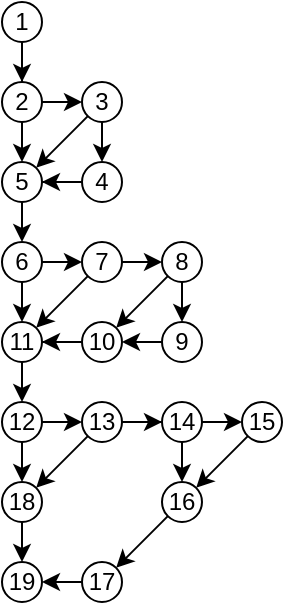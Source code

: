 <mxfile version="21.2.9" type="github">
  <diagram name="第 1 页" id="wM5cNZd2wgCHgp1O5KEM">
    <mxGraphModel dx="338" dy="333" grid="1" gridSize="10" guides="1" tooltips="1" connect="1" arrows="1" fold="1" page="1" pageScale="1" pageWidth="827" pageHeight="1169" math="0" shadow="0">
      <root>
        <mxCell id="0" />
        <mxCell id="1" parent="0" />
        <mxCell id="YwtGz2R04K_Di0VMPY7A-22" value="" style="edgeStyle=orthogonalEdgeStyle;rounded=0;orthogonalLoop=1;jettySize=auto;html=1;entryX=0.5;entryY=0;entryDx=0;entryDy=0;" edge="1" parent="1" source="YwtGz2R04K_Di0VMPY7A-2" target="YwtGz2R04K_Di0VMPY7A-5">
          <mxGeometry relative="1" as="geometry" />
        </mxCell>
        <mxCell id="YwtGz2R04K_Di0VMPY7A-2" value="1" style="ellipse;whiteSpace=wrap;html=1;aspect=fixed;" vertex="1" parent="1">
          <mxGeometry x="290" y="60" width="20" height="20" as="geometry" />
        </mxCell>
        <mxCell id="YwtGz2R04K_Di0VMPY7A-27" value="" style="edgeStyle=orthogonalEdgeStyle;rounded=0;orthogonalLoop=1;jettySize=auto;html=1;entryX=1;entryY=0.5;entryDx=0;entryDy=0;" edge="1" parent="1" source="YwtGz2R04K_Di0VMPY7A-3" target="YwtGz2R04K_Di0VMPY7A-6">
          <mxGeometry relative="1" as="geometry" />
        </mxCell>
        <mxCell id="YwtGz2R04K_Di0VMPY7A-3" value="4" style="ellipse;whiteSpace=wrap;html=1;aspect=fixed;" vertex="1" parent="1">
          <mxGeometry x="330" y="140" width="20" height="20" as="geometry" />
        </mxCell>
        <mxCell id="YwtGz2R04K_Di0VMPY7A-25" style="edgeStyle=orthogonalEdgeStyle;rounded=0;orthogonalLoop=1;jettySize=auto;html=1;exitX=0.5;exitY=1;exitDx=0;exitDy=0;entryX=0.5;entryY=0;entryDx=0;entryDy=0;" edge="1" parent="1" source="YwtGz2R04K_Di0VMPY7A-4" target="YwtGz2R04K_Di0VMPY7A-3">
          <mxGeometry relative="1" as="geometry" />
        </mxCell>
        <mxCell id="YwtGz2R04K_Di0VMPY7A-4" value="3" style="ellipse;whiteSpace=wrap;html=1;aspect=fixed;" vertex="1" parent="1">
          <mxGeometry x="330" y="100" width="20" height="20" as="geometry" />
        </mxCell>
        <mxCell id="YwtGz2R04K_Di0VMPY7A-23" style="edgeStyle=orthogonalEdgeStyle;rounded=0;orthogonalLoop=1;jettySize=auto;html=1;exitX=1;exitY=0.5;exitDx=0;exitDy=0;entryX=0;entryY=0.5;entryDx=0;entryDy=0;" edge="1" parent="1" source="YwtGz2R04K_Di0VMPY7A-5" target="YwtGz2R04K_Di0VMPY7A-4">
          <mxGeometry relative="1" as="geometry" />
        </mxCell>
        <mxCell id="YwtGz2R04K_Di0VMPY7A-24" style="edgeStyle=orthogonalEdgeStyle;rounded=0;orthogonalLoop=1;jettySize=auto;html=1;exitX=0.5;exitY=1;exitDx=0;exitDy=0;entryX=0.5;entryY=0;entryDx=0;entryDy=0;" edge="1" parent="1" source="YwtGz2R04K_Di0VMPY7A-5" target="YwtGz2R04K_Di0VMPY7A-6">
          <mxGeometry relative="1" as="geometry" />
        </mxCell>
        <mxCell id="YwtGz2R04K_Di0VMPY7A-5" value="2" style="ellipse;whiteSpace=wrap;html=1;aspect=fixed;" vertex="1" parent="1">
          <mxGeometry x="290" y="100" width="20" height="20" as="geometry" />
        </mxCell>
        <mxCell id="YwtGz2R04K_Di0VMPY7A-28" style="edgeStyle=orthogonalEdgeStyle;rounded=0;orthogonalLoop=1;jettySize=auto;html=1;exitX=0.5;exitY=1;exitDx=0;exitDy=0;entryX=0.5;entryY=0;entryDx=0;entryDy=0;" edge="1" parent="1" source="YwtGz2R04K_Di0VMPY7A-6" target="YwtGz2R04K_Di0VMPY7A-7">
          <mxGeometry relative="1" as="geometry" />
        </mxCell>
        <mxCell id="YwtGz2R04K_Di0VMPY7A-6" value="5" style="ellipse;whiteSpace=wrap;html=1;aspect=fixed;" vertex="1" parent="1">
          <mxGeometry x="290" y="140" width="20" height="20" as="geometry" />
        </mxCell>
        <mxCell id="YwtGz2R04K_Di0VMPY7A-29" style="edgeStyle=orthogonalEdgeStyle;rounded=0;orthogonalLoop=1;jettySize=auto;html=1;exitX=1;exitY=0.5;exitDx=0;exitDy=0;entryX=0;entryY=0.5;entryDx=0;entryDy=0;" edge="1" parent="1" source="YwtGz2R04K_Di0VMPY7A-7" target="YwtGz2R04K_Di0VMPY7A-8">
          <mxGeometry relative="1" as="geometry" />
        </mxCell>
        <mxCell id="YwtGz2R04K_Di0VMPY7A-32" style="edgeStyle=orthogonalEdgeStyle;rounded=0;orthogonalLoop=1;jettySize=auto;html=1;exitX=0.5;exitY=1;exitDx=0;exitDy=0;entryX=0.5;entryY=0;entryDx=0;entryDy=0;" edge="1" parent="1" source="YwtGz2R04K_Di0VMPY7A-7" target="YwtGz2R04K_Di0VMPY7A-12">
          <mxGeometry relative="1" as="geometry" />
        </mxCell>
        <mxCell id="YwtGz2R04K_Di0VMPY7A-7" value="6" style="ellipse;whiteSpace=wrap;html=1;aspect=fixed;" vertex="1" parent="1">
          <mxGeometry x="290" y="180" width="20" height="20" as="geometry" />
        </mxCell>
        <mxCell id="YwtGz2R04K_Di0VMPY7A-45" style="edgeStyle=orthogonalEdgeStyle;rounded=0;orthogonalLoop=1;jettySize=auto;html=1;exitX=1;exitY=0.5;exitDx=0;exitDy=0;entryX=0;entryY=0.5;entryDx=0;entryDy=0;" edge="1" parent="1" source="YwtGz2R04K_Di0VMPY7A-8" target="YwtGz2R04K_Di0VMPY7A-10">
          <mxGeometry relative="1" as="geometry" />
        </mxCell>
        <mxCell id="YwtGz2R04K_Di0VMPY7A-8" value="7" style="ellipse;whiteSpace=wrap;html=1;aspect=fixed;" vertex="1" parent="1">
          <mxGeometry x="330" y="180" width="20" height="20" as="geometry" />
        </mxCell>
        <mxCell id="YwtGz2R04K_Di0VMPY7A-51" style="edgeStyle=orthogonalEdgeStyle;rounded=0;orthogonalLoop=1;jettySize=auto;html=1;exitX=0;exitY=0.5;exitDx=0;exitDy=0;entryX=1;entryY=0.5;entryDx=0;entryDy=0;" edge="1" parent="1" source="YwtGz2R04K_Di0VMPY7A-9" target="YwtGz2R04K_Di0VMPY7A-11">
          <mxGeometry relative="1" as="geometry" />
        </mxCell>
        <mxCell id="YwtGz2R04K_Di0VMPY7A-9" value="9" style="ellipse;whiteSpace=wrap;html=1;aspect=fixed;" vertex="1" parent="1">
          <mxGeometry x="370" y="220" width="20" height="20" as="geometry" />
        </mxCell>
        <mxCell id="YwtGz2R04K_Di0VMPY7A-50" style="edgeStyle=orthogonalEdgeStyle;rounded=0;orthogonalLoop=1;jettySize=auto;html=1;exitX=0.5;exitY=1;exitDx=0;exitDy=0;entryX=0.5;entryY=0;entryDx=0;entryDy=0;" edge="1" parent="1" source="YwtGz2R04K_Di0VMPY7A-10" target="YwtGz2R04K_Di0VMPY7A-9">
          <mxGeometry relative="1" as="geometry" />
        </mxCell>
        <mxCell id="YwtGz2R04K_Di0VMPY7A-10" value="8" style="ellipse;whiteSpace=wrap;html=1;aspect=fixed;" vertex="1" parent="1">
          <mxGeometry x="370" y="180" width="20" height="20" as="geometry" />
        </mxCell>
        <mxCell id="YwtGz2R04K_Di0VMPY7A-33" style="edgeStyle=orthogonalEdgeStyle;rounded=0;orthogonalLoop=1;jettySize=auto;html=1;exitX=0;exitY=0.5;exitDx=0;exitDy=0;" edge="1" parent="1" source="YwtGz2R04K_Di0VMPY7A-11" target="YwtGz2R04K_Di0VMPY7A-12">
          <mxGeometry relative="1" as="geometry" />
        </mxCell>
        <mxCell id="YwtGz2R04K_Di0VMPY7A-11" value="10" style="ellipse;whiteSpace=wrap;html=1;aspect=fixed;" vertex="1" parent="1">
          <mxGeometry x="330" y="220" width="20" height="20" as="geometry" />
        </mxCell>
        <mxCell id="YwtGz2R04K_Di0VMPY7A-52" style="edgeStyle=orthogonalEdgeStyle;rounded=0;orthogonalLoop=1;jettySize=auto;html=1;exitX=0.5;exitY=1;exitDx=0;exitDy=0;entryX=0.5;entryY=0;entryDx=0;entryDy=0;" edge="1" parent="1" source="YwtGz2R04K_Di0VMPY7A-12" target="YwtGz2R04K_Di0VMPY7A-13">
          <mxGeometry relative="1" as="geometry" />
        </mxCell>
        <mxCell id="YwtGz2R04K_Di0VMPY7A-12" value="11" style="ellipse;whiteSpace=wrap;html=1;aspect=fixed;" vertex="1" parent="1">
          <mxGeometry x="290" y="220" width="20" height="20" as="geometry" />
        </mxCell>
        <mxCell id="YwtGz2R04K_Di0VMPY7A-53" style="edgeStyle=orthogonalEdgeStyle;rounded=0;orthogonalLoop=1;jettySize=auto;html=1;exitX=1;exitY=0.5;exitDx=0;exitDy=0;entryX=0;entryY=0.5;entryDx=0;entryDy=0;" edge="1" parent="1" source="YwtGz2R04K_Di0VMPY7A-13" target="YwtGz2R04K_Di0VMPY7A-14">
          <mxGeometry relative="1" as="geometry" />
        </mxCell>
        <mxCell id="YwtGz2R04K_Di0VMPY7A-59" style="edgeStyle=orthogonalEdgeStyle;rounded=0;orthogonalLoop=1;jettySize=auto;html=1;exitX=0.5;exitY=1;exitDx=0;exitDy=0;entryX=0.5;entryY=0;entryDx=0;entryDy=0;" edge="1" parent="1" source="YwtGz2R04K_Di0VMPY7A-13" target="YwtGz2R04K_Di0VMPY7A-19">
          <mxGeometry relative="1" as="geometry" />
        </mxCell>
        <mxCell id="YwtGz2R04K_Di0VMPY7A-13" value="12" style="ellipse;whiteSpace=wrap;html=1;aspect=fixed;" vertex="1" parent="1">
          <mxGeometry x="290" y="260" width="20" height="20" as="geometry" />
        </mxCell>
        <mxCell id="YwtGz2R04K_Di0VMPY7A-54" style="edgeStyle=orthogonalEdgeStyle;rounded=0;orthogonalLoop=1;jettySize=auto;html=1;exitX=1;exitY=0.5;exitDx=0;exitDy=0;" edge="1" parent="1" source="YwtGz2R04K_Di0VMPY7A-14" target="YwtGz2R04K_Di0VMPY7A-15">
          <mxGeometry relative="1" as="geometry" />
        </mxCell>
        <mxCell id="YwtGz2R04K_Di0VMPY7A-14" value="13" style="ellipse;whiteSpace=wrap;html=1;aspect=fixed;" vertex="1" parent="1">
          <mxGeometry x="330" y="260" width="20" height="20" as="geometry" />
        </mxCell>
        <mxCell id="YwtGz2R04K_Di0VMPY7A-55" style="edgeStyle=orthogonalEdgeStyle;rounded=0;orthogonalLoop=1;jettySize=auto;html=1;exitX=1;exitY=0.5;exitDx=0;exitDy=0;entryX=0;entryY=0.5;entryDx=0;entryDy=0;" edge="1" parent="1" source="YwtGz2R04K_Di0VMPY7A-15" target="YwtGz2R04K_Di0VMPY7A-16">
          <mxGeometry relative="1" as="geometry" />
        </mxCell>
        <mxCell id="YwtGz2R04K_Di0VMPY7A-62" style="edgeStyle=orthogonalEdgeStyle;rounded=0;orthogonalLoop=1;jettySize=auto;html=1;exitX=0.5;exitY=1;exitDx=0;exitDy=0;entryX=0.5;entryY=0;entryDx=0;entryDy=0;" edge="1" parent="1" source="YwtGz2R04K_Di0VMPY7A-15" target="YwtGz2R04K_Di0VMPY7A-17">
          <mxGeometry relative="1" as="geometry" />
        </mxCell>
        <mxCell id="YwtGz2R04K_Di0VMPY7A-15" value="14" style="ellipse;whiteSpace=wrap;html=1;aspect=fixed;" vertex="1" parent="1">
          <mxGeometry x="370" y="260" width="20" height="20" as="geometry" />
        </mxCell>
        <mxCell id="YwtGz2R04K_Di0VMPY7A-16" value="15" style="ellipse;whiteSpace=wrap;html=1;aspect=fixed;" vertex="1" parent="1">
          <mxGeometry x="410" y="260" width="20" height="20" as="geometry" />
        </mxCell>
        <mxCell id="YwtGz2R04K_Di0VMPY7A-17" value="16" style="ellipse;whiteSpace=wrap;html=1;aspect=fixed;" vertex="1" parent="1">
          <mxGeometry x="370" y="300" width="20" height="20" as="geometry" />
        </mxCell>
        <mxCell id="YwtGz2R04K_Di0VMPY7A-61" style="edgeStyle=orthogonalEdgeStyle;rounded=0;orthogonalLoop=1;jettySize=auto;html=1;exitX=0;exitY=0.5;exitDx=0;exitDy=0;entryX=1;entryY=0.5;entryDx=0;entryDy=0;" edge="1" parent="1" source="YwtGz2R04K_Di0VMPY7A-18" target="YwtGz2R04K_Di0VMPY7A-20">
          <mxGeometry relative="1" as="geometry" />
        </mxCell>
        <mxCell id="YwtGz2R04K_Di0VMPY7A-18" value="17" style="ellipse;whiteSpace=wrap;html=1;aspect=fixed;" vertex="1" parent="1">
          <mxGeometry x="330" y="340" width="20" height="20" as="geometry" />
        </mxCell>
        <mxCell id="YwtGz2R04K_Di0VMPY7A-60" style="edgeStyle=orthogonalEdgeStyle;rounded=0;orthogonalLoop=1;jettySize=auto;html=1;exitX=0.5;exitY=1;exitDx=0;exitDy=0;entryX=0.5;entryY=0;entryDx=0;entryDy=0;" edge="1" parent="1" source="YwtGz2R04K_Di0VMPY7A-19" target="YwtGz2R04K_Di0VMPY7A-20">
          <mxGeometry relative="1" as="geometry" />
        </mxCell>
        <mxCell id="YwtGz2R04K_Di0VMPY7A-19" value="18" style="ellipse;whiteSpace=wrap;html=1;aspect=fixed;" vertex="1" parent="1">
          <mxGeometry x="290" y="300" width="20" height="20" as="geometry" />
        </mxCell>
        <mxCell id="YwtGz2R04K_Di0VMPY7A-20" value="19" style="ellipse;whiteSpace=wrap;html=1;aspect=fixed;" vertex="1" parent="1">
          <mxGeometry x="290" y="340" width="20" height="20" as="geometry" />
        </mxCell>
        <mxCell id="YwtGz2R04K_Di0VMPY7A-26" value="" style="endArrow=classic;html=1;rounded=0;exitX=0;exitY=1;exitDx=0;exitDy=0;entryX=1;entryY=0;entryDx=0;entryDy=0;" edge="1" parent="1" source="YwtGz2R04K_Di0VMPY7A-4" target="YwtGz2R04K_Di0VMPY7A-6">
          <mxGeometry width="50" height="50" relative="1" as="geometry">
            <mxPoint x="450" y="290" as="sourcePoint" />
            <mxPoint x="500" y="240" as="targetPoint" />
          </mxGeometry>
        </mxCell>
        <mxCell id="YwtGz2R04K_Di0VMPY7A-35" value="" style="endArrow=classic;html=1;rounded=0;exitX=0;exitY=1;exitDx=0;exitDy=0;entryX=1;entryY=0;entryDx=0;entryDy=0;" edge="1" parent="1" source="YwtGz2R04K_Di0VMPY7A-8" target="YwtGz2R04K_Di0VMPY7A-12">
          <mxGeometry width="50" height="50" relative="1" as="geometry">
            <mxPoint x="450" y="290" as="sourcePoint" />
            <mxPoint x="500" y="240" as="targetPoint" />
          </mxGeometry>
        </mxCell>
        <mxCell id="YwtGz2R04K_Di0VMPY7A-43" value="" style="endArrow=classic;html=1;rounded=0;exitX=0;exitY=1;exitDx=0;exitDy=0;entryX=1;entryY=0;entryDx=0;entryDy=0;" edge="1" parent="1" source="YwtGz2R04K_Di0VMPY7A-10" target="YwtGz2R04K_Di0VMPY7A-11">
          <mxGeometry width="50" height="50" relative="1" as="geometry">
            <mxPoint x="450" y="290" as="sourcePoint" />
            <mxPoint x="500" y="240" as="targetPoint" />
          </mxGeometry>
        </mxCell>
        <mxCell id="YwtGz2R04K_Di0VMPY7A-56" value="" style="endArrow=classic;html=1;rounded=0;exitX=0;exitY=1;exitDx=0;exitDy=0;entryX=1;entryY=0;entryDx=0;entryDy=0;" edge="1" parent="1" source="YwtGz2R04K_Di0VMPY7A-16" target="YwtGz2R04K_Di0VMPY7A-17">
          <mxGeometry width="50" height="50" relative="1" as="geometry">
            <mxPoint x="340" y="270" as="sourcePoint" />
            <mxPoint x="390" y="220" as="targetPoint" />
          </mxGeometry>
        </mxCell>
        <mxCell id="YwtGz2R04K_Di0VMPY7A-58" value="" style="endArrow=classic;html=1;rounded=0;entryX=1;entryY=0;entryDx=0;entryDy=0;exitX=0;exitY=1;exitDx=0;exitDy=0;" edge="1" parent="1" source="YwtGz2R04K_Di0VMPY7A-17" target="YwtGz2R04K_Di0VMPY7A-18">
          <mxGeometry width="50" height="50" relative="1" as="geometry">
            <mxPoint x="340" y="270" as="sourcePoint" />
            <mxPoint x="390" y="220" as="targetPoint" />
          </mxGeometry>
        </mxCell>
        <mxCell id="YwtGz2R04K_Di0VMPY7A-63" value="" style="endArrow=classic;html=1;rounded=0;exitX=0;exitY=1;exitDx=0;exitDy=0;entryX=1;entryY=0;entryDx=0;entryDy=0;" edge="1" parent="1" source="YwtGz2R04K_Di0VMPY7A-14" target="YwtGz2R04K_Di0VMPY7A-19">
          <mxGeometry width="50" height="50" relative="1" as="geometry">
            <mxPoint x="340" y="240" as="sourcePoint" />
            <mxPoint x="390" y="190" as="targetPoint" />
          </mxGeometry>
        </mxCell>
      </root>
    </mxGraphModel>
  </diagram>
</mxfile>
